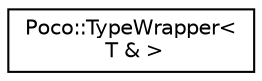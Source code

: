 digraph "Graphical Class Hierarchy"
{
 // LATEX_PDF_SIZE
  edge [fontname="Helvetica",fontsize="10",labelfontname="Helvetica",labelfontsize="10"];
  node [fontname="Helvetica",fontsize="10",shape=record];
  rankdir="LR";
  Node0 [label="Poco::TypeWrapper\<\l T & \>",height=0.2,width=0.4,color="black", fillcolor="white", style="filled",URL="$structPoco_1_1TypeWrapper_3_01T_01_6_01_4.html",tooltip=" "];
}
